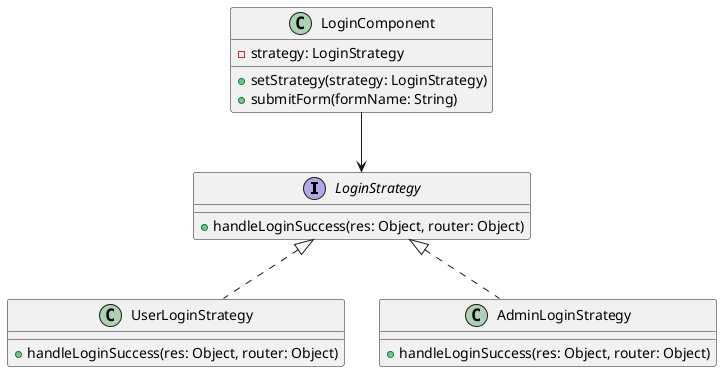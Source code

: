 @startuml

' 定义策略接口
interface LoginStrategy {
  + handleLoginSuccess(res: Object, router: Object)
}

' 实现具体的策略类
class UserLoginStrategy implements LoginStrategy {
  + handleLoginSuccess(res: Object, router: Object)
}

class AdminLoginStrategy implements LoginStrategy {
  + handleLoginSuccess(res: Object, router: Object)
}

' Vue组件，使用策略接口
class LoginComponent {
  - strategy: LoginStrategy
  + setStrategy(strategy: LoginStrategy)
  + submitForm(formName: String)
}

' 关联关系
LoginComponent --> LoginStrategy


@enduml
